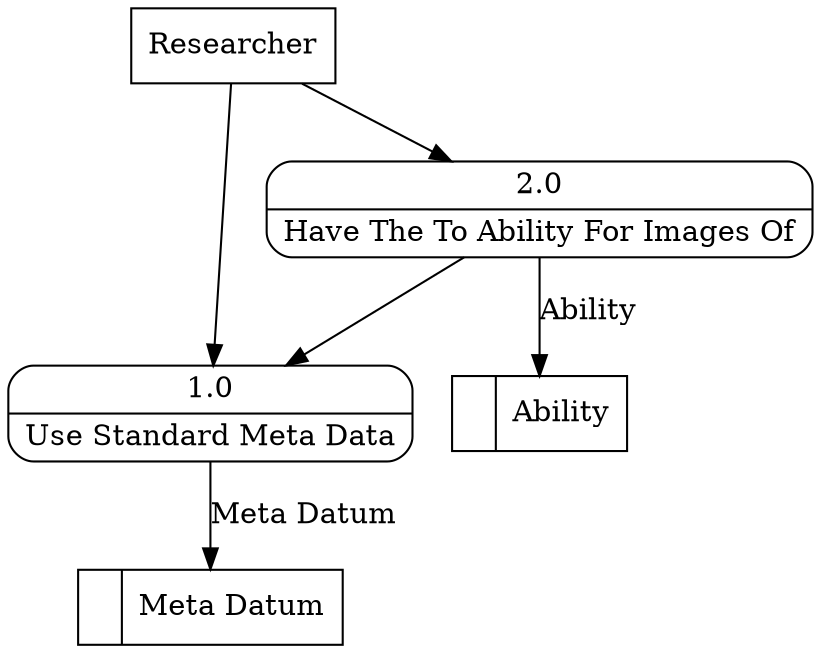 digraph dfd2{ 
node[shape=record]
200 [label="<f0>  |<f1> Ability " ];
201 [label="<f0>  |<f1> Meta Datum " ];
202 [label="Researcher" shape=box];
203 [label="{<f0> 1.0|<f1> Use Standard Meta Data }" shape=Mrecord];
204 [label="{<f0> 2.0|<f1> Have The To Ability For Images Of }" shape=Mrecord];
202 -> 203
202 -> 204
203 -> 201 [label="Meta Datum"]
204 -> 203
204 -> 200 [label="Ability"]
}